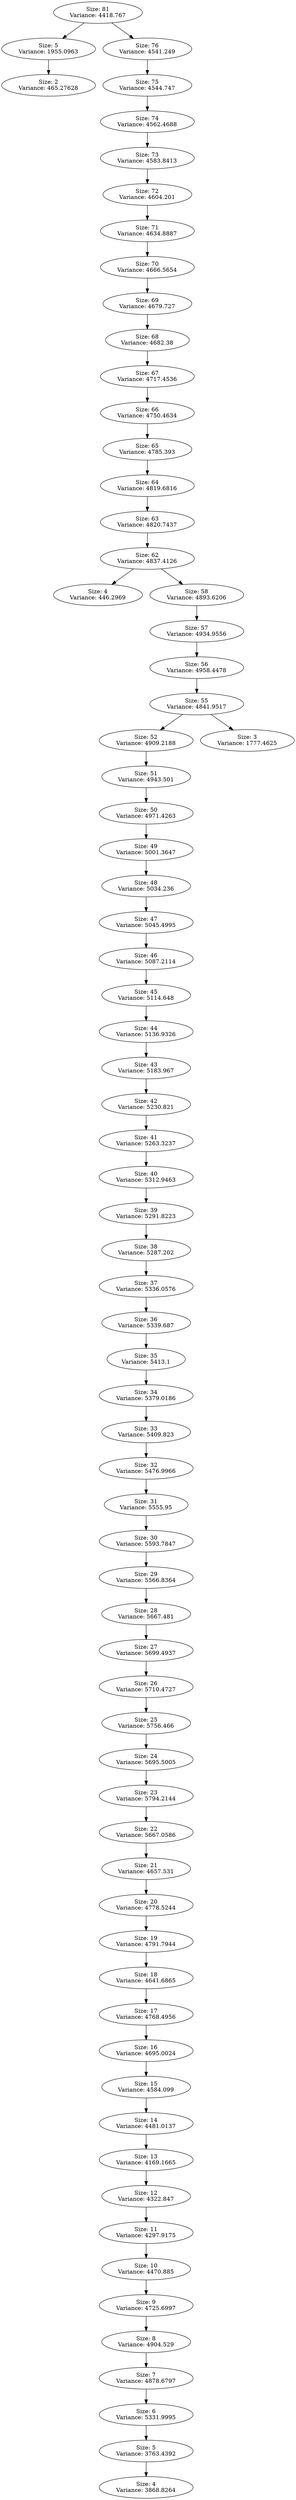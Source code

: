DIGRAPH G {
"Size: 81\nVariance: 4418.767" -> "Size: 5\nVariance: 1955.0963" L=0;
"Size: 81\nVariance: 4418.767" -> "Size: 76\nVariance: 4541.249" L=0;
"Size: 5\nVariance: 1955.0963" -> "Size: 2\nVariance: 465.27628" L=1;
"Size: 76\nVariance: 4541.249" -> "Size: 75\nVariance: 4544.747" L=1;
"Size: 75\nVariance: 4544.747" -> "Size: 74\nVariance: 4562.4688" L=2;
"Size: 74\nVariance: 4562.4688" -> "Size: 73\nVariance: 4583.8413" L=3;
"Size: 73\nVariance: 4583.8413" -> "Size: 72\nVariance: 4604.201" L=4;
"Size: 72\nVariance: 4604.201" -> "Size: 71\nVariance: 4634.8887" L=5;
"Size: 71\nVariance: 4634.8887" -> "Size: 70\nVariance: 4666.5654" L=6;
"Size: 70\nVariance: 4666.5654" -> "Size: 69\nVariance: 4679.727" L=7;
"Size: 69\nVariance: 4679.727" -> "Size: 68\nVariance: 4682.38" L=8;
"Size: 68\nVariance: 4682.38" -> "Size: 67\nVariance: 4717.4536" L=9;
"Size: 67\nVariance: 4717.4536" -> "Size: 66\nVariance: 4750.4634" L=10;
"Size: 66\nVariance: 4750.4634" -> "Size: 65\nVariance: 4785.393" L=11;
"Size: 65\nVariance: 4785.393" -> "Size: 64\nVariance: 4819.6816" L=12;
"Size: 64\nVariance: 4819.6816" -> "Size: 63\nVariance: 4820.7437" L=13;
"Size: 63\nVariance: 4820.7437" -> "Size: 62\nVariance: 4837.4126" L=14;
"Size: 62\nVariance: 4837.4126" -> "Size: 4\nVariance: 446.2969" L=15;
"Size: 62\nVariance: 4837.4126" -> "Size: 58\nVariance: 4893.6206" L=15;
"Size: 58\nVariance: 4893.6206" -> "Size: 57\nVariance: 4934.9556" L=16;
"Size: 57\nVariance: 4934.9556" -> "Size: 56\nVariance: 4958.4478" L=17;
"Size: 56\nVariance: 4958.4478" -> "Size: 55\nVariance: 4841.9517" L=18;
"Size: 55\nVariance: 4841.9517" -> "Size: 52\nVariance: 4909.2188" L=19;
"Size: 55\nVariance: 4841.9517" -> "Size: 3\nVariance: 1777.4625" L=19;
"Size: 52\nVariance: 4909.2188" -> "Size: 51\nVariance: 4943.501" L=20;
"Size: 51\nVariance: 4943.501" -> "Size: 50\nVariance: 4971.4263" L=21;
"Size: 50\nVariance: 4971.4263" -> "Size: 49\nVariance: 5001.3647" L=22;
"Size: 49\nVariance: 5001.3647" -> "Size: 48\nVariance: 5034.236" L=23;
"Size: 48\nVariance: 5034.236" -> "Size: 47\nVariance: 5045.4995" L=24;
"Size: 47\nVariance: 5045.4995" -> "Size: 46\nVariance: 5087.2114" L=25;
"Size: 46\nVariance: 5087.2114" -> "Size: 45\nVariance: 5114.648" L=26;
"Size: 45\nVariance: 5114.648" -> "Size: 44\nVariance: 5136.9326" L=27;
"Size: 44\nVariance: 5136.9326" -> "Size: 43\nVariance: 5183.967" L=28;
"Size: 43\nVariance: 5183.967" -> "Size: 42\nVariance: 5230.821" L=29;
"Size: 42\nVariance: 5230.821" -> "Size: 41\nVariance: 5263.3237" L=30;
"Size: 41\nVariance: 5263.3237" -> "Size: 40\nVariance: 5312.9463" L=31;
"Size: 40\nVariance: 5312.9463" -> "Size: 39\nVariance: 5291.8223" L=32;
"Size: 39\nVariance: 5291.8223" -> "Size: 38\nVariance: 5287.202" L=33;
"Size: 38\nVariance: 5287.202" -> "Size: 37\nVariance: 5336.0576" L=34;
"Size: 37\nVariance: 5336.0576" -> "Size: 36\nVariance: 5339.687" L=35;
"Size: 36\nVariance: 5339.687" -> "Size: 35\nVariance: 5413.1" L=36;
"Size: 35\nVariance: 5413.1" -> "Size: 34\nVariance: 5379.0186" L=37;
"Size: 34\nVariance: 5379.0186" -> "Size: 33\nVariance: 5409.823" L=38;
"Size: 33\nVariance: 5409.823" -> "Size: 32\nVariance: 5476.9966" L=39;
"Size: 32\nVariance: 5476.9966" -> "Size: 31\nVariance: 5555.95" L=40;
"Size: 31\nVariance: 5555.95" -> "Size: 30\nVariance: 5593.7847" L=41;
"Size: 30\nVariance: 5593.7847" -> "Size: 29\nVariance: 5566.8364" L=42;
"Size: 29\nVariance: 5566.8364" -> "Size: 28\nVariance: 5667.481" L=43;
"Size: 28\nVariance: 5667.481" -> "Size: 27\nVariance: 5699.4937" L=44;
"Size: 27\nVariance: 5699.4937" -> "Size: 26\nVariance: 5710.4727" L=45;
"Size: 26\nVariance: 5710.4727" -> "Size: 25\nVariance: 5756.466" L=46;
"Size: 25\nVariance: 5756.466" -> "Size: 24\nVariance: 5695.5005" L=47;
"Size: 24\nVariance: 5695.5005" -> "Size: 23\nVariance: 5794.2144" L=48;
"Size: 23\nVariance: 5794.2144" -> "Size: 22\nVariance: 5667.0586" L=49;
"Size: 22\nVariance: 5667.0586" -> "Size: 21\nVariance: 4657.531" L=50;
"Size: 21\nVariance: 4657.531" -> "Size: 20\nVariance: 4778.5244" L=51;
"Size: 20\nVariance: 4778.5244" -> "Size: 19\nVariance: 4791.7944" L=52;
"Size: 19\nVariance: 4791.7944" -> "Size: 18\nVariance: 4641.6865" L=53;
"Size: 18\nVariance: 4641.6865" -> "Size: 17\nVariance: 4768.4956" L=54;
"Size: 17\nVariance: 4768.4956" -> "Size: 16\nVariance: 4695.0024" L=55;
"Size: 16\nVariance: 4695.0024" -> "Size: 15\nVariance: 4584.099" L=56;
"Size: 15\nVariance: 4584.099" -> "Size: 14\nVariance: 4481.0137" L=57;
"Size: 14\nVariance: 4481.0137" -> "Size: 13\nVariance: 4169.1665" L=58;
"Size: 13\nVariance: 4169.1665" -> "Size: 12\nVariance: 4322.847" L=59;
"Size: 12\nVariance: 4322.847" -> "Size: 11\nVariance: 4297.9175" L=60;
"Size: 11\nVariance: 4297.9175" -> "Size: 10\nVariance: 4470.885" L=61;
"Size: 10\nVariance: 4470.885" -> "Size: 9\nVariance: 4725.6997" L=62;
"Size: 9\nVariance: 4725.6997" -> "Size: 8\nVariance: 4904.529" L=63;
"Size: 8\nVariance: 4904.529" -> "Size: 7\nVariance: 4878.6797" L=64;
"Size: 7\nVariance: 4878.6797" -> "Size: 6\nVariance: 5331.9995" L=65;
"Size: 6\nVariance: 5331.9995" -> "Size: 5\nVariance: 3763.4392" L=66;
"Size: 5\nVariance: 3763.4392" -> "Size: 4\nVariance: 3868.8264" L=67;
}
